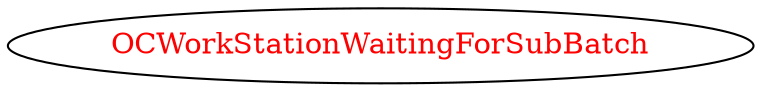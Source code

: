 digraph dependencyGraph {
 concentrate=true;
 ranksep="2.0";
 rankdir="LR"; 
 splines="ortho";
"OCWorkStationWaitingForSubBatch" [fontcolor="red"];
}